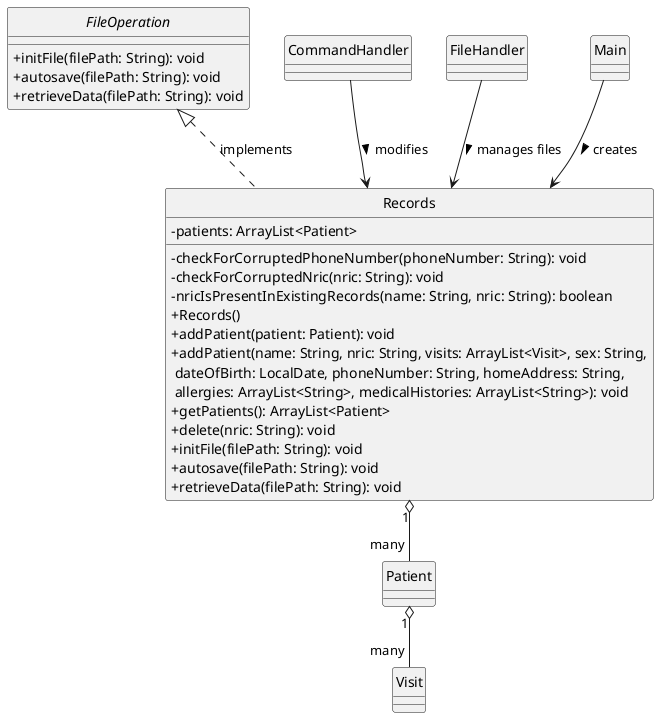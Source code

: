 @startuml
'https://plantuml.com/class-diagram
skinparam classAttributeIconSize 0
hide circle

class Records {
    -patients: ArrayList<Patient>
    -checkForCorruptedPhoneNumber(phoneNumber: String): void
    -checkForCorruptedNric(nric: String): void
    -nricIsPresentInExistingRecords(name: String, nric: String): boolean
    +Records()
    +addPatient(patient: Patient): void
    +addPatient(name: String, nric: String, visits: ArrayList<Visit>, sex: String,\n dateOfBirth: LocalDate, phoneNumber: String, homeAddress: String,\n allergies: ArrayList<String>, medicalHistories: ArrayList<String>): void
    +getPatients(): ArrayList<Patient>
    +delete(nric: String): void
    +initFile(filePath: String): void
    +autosave(filePath: String): void
    +retrieveData(filePath: String): void
}

interface FileOperation {
    +initFile(filePath: String): void
    +autosave(filePath: String): void
    +retrieveData(filePath: String): void
}

class Patient {

}

class Visit {

}

class CommandHandler {

}

class FileHandler {

}

class Main {

}

FileOperation <|.. Records : implements

Main --> Records : creates >
CommandHandler --> Records : modifies >
FileHandler --> Records : manages files >

Records "1" o-- "many" Patient
Patient "1" o-- "many" Visit


@enduml